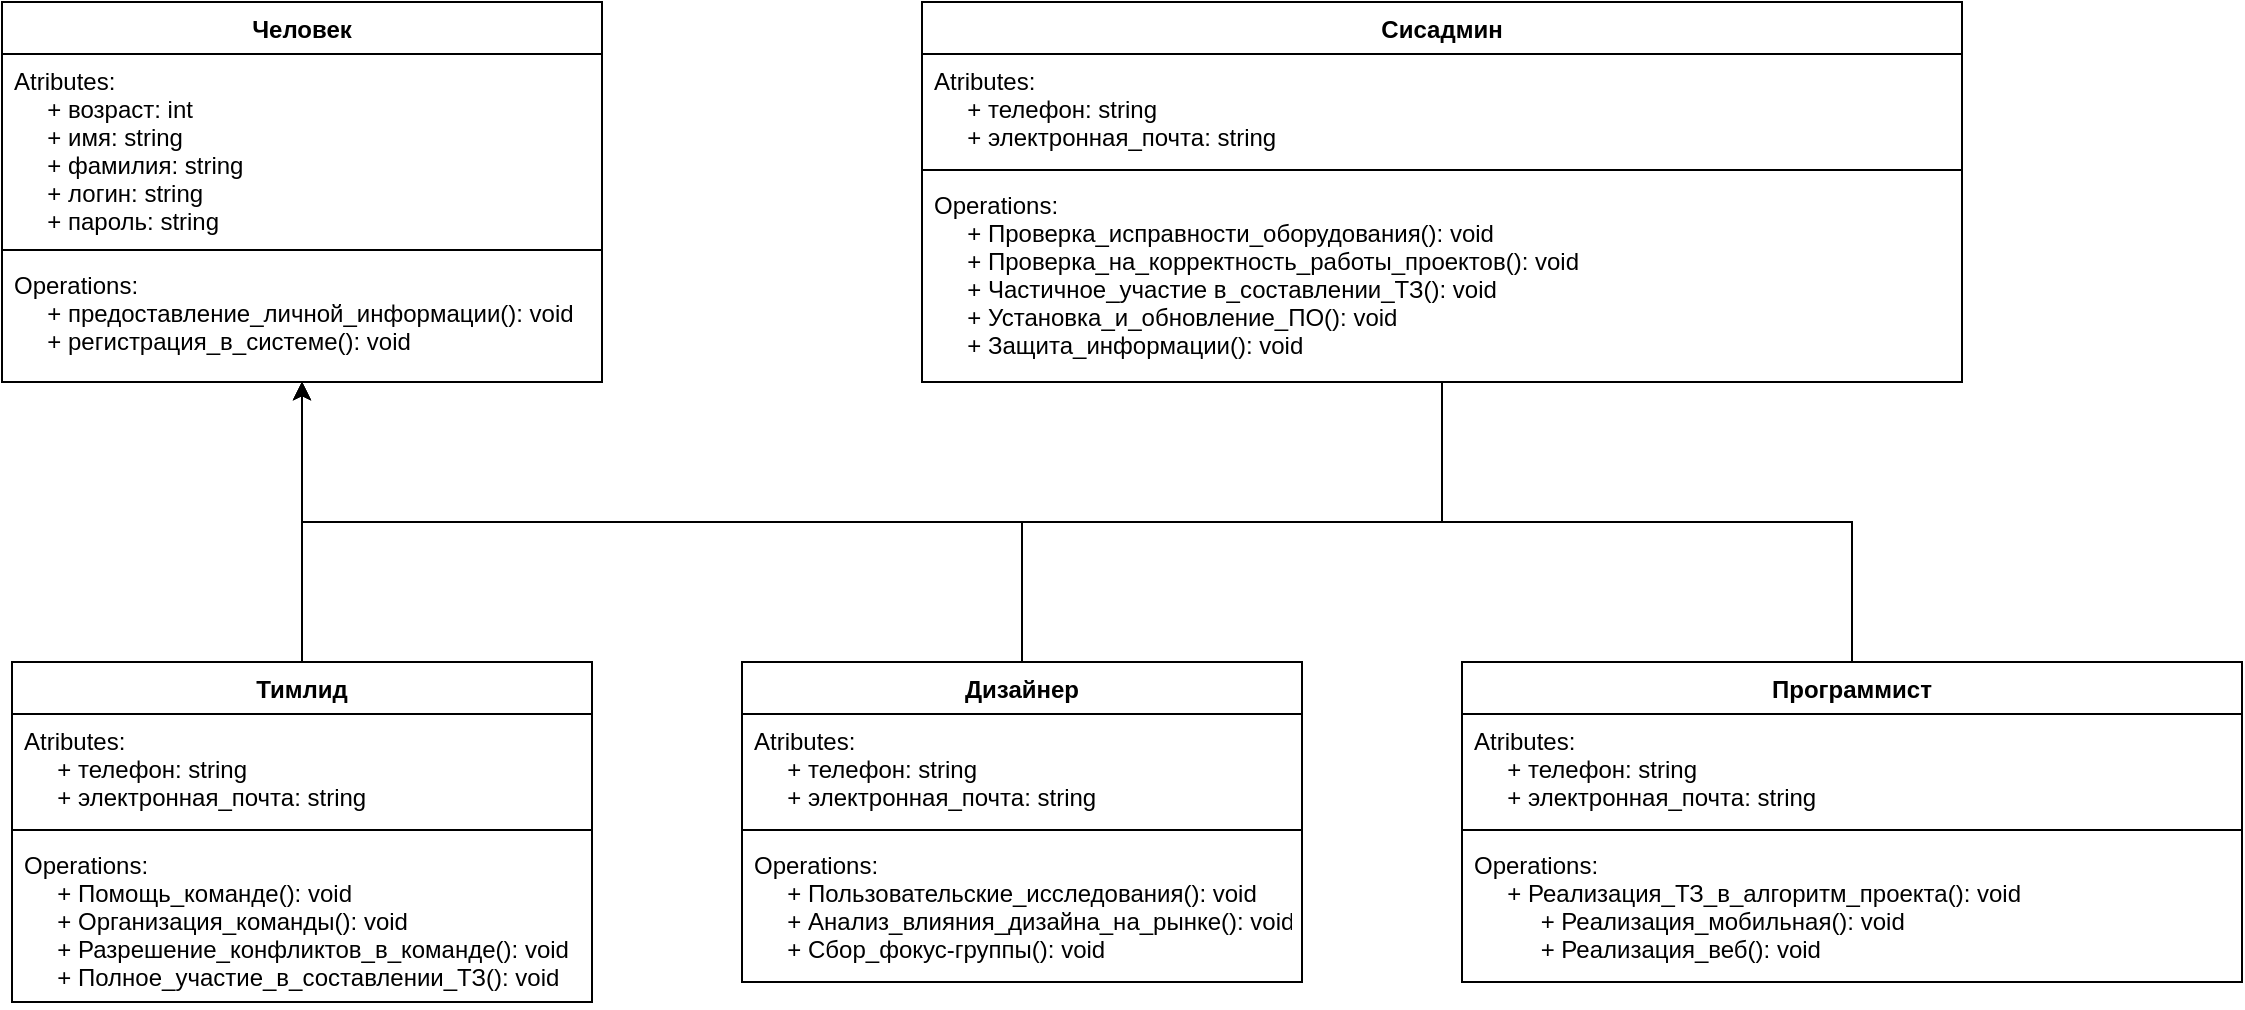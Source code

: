 <mxfile version="13.9.9" type="device"><diagram id="WaMzSpCQ-u-EOW3J6Wtw" name="Страница 1"><mxGraphModel dx="1086" dy="636" grid="1" gridSize="10" guides="1" tooltips="1" connect="1" arrows="1" fold="1" page="1" pageScale="1" pageWidth="827" pageHeight="1169" math="0" shadow="0"><root><mxCell id="0"/><mxCell id="1" parent="0"/><mxCell id="RxptwpCZU1MZMBWN52FF-1" value="Человек" style="swimlane;fontStyle=1;align=center;verticalAlign=top;childLayout=stackLayout;horizontal=1;startSize=26;horizontalStack=0;resizeParent=1;resizeParentMax=0;resizeLast=0;collapsible=1;marginBottom=0;fillColor=#FFFFFF;" parent="1" vertex="1"><mxGeometry x="280" y="120" width="300" height="190" as="geometry"/></mxCell><mxCell id="RxptwpCZU1MZMBWN52FF-2" value="Atributes:&#10;     + возраст: int&#10;     + имя: string    &#10;     + фамилия: string&#10;     + логин: string&#10;     + пароль: string" style="text;align=left;verticalAlign=top;spacingLeft=4;spacingRight=4;overflow=hidden;rotatable=0;points=[[0,0.5],[1,0.5]];portConstraint=eastwest;" parent="RxptwpCZU1MZMBWN52FF-1" vertex="1"><mxGeometry y="26" width="300" height="94" as="geometry"/></mxCell><mxCell id="RxptwpCZU1MZMBWN52FF-3" value="" style="line;strokeWidth=1;align=left;verticalAlign=middle;spacingTop=-1;spacingLeft=3;spacingRight=3;rotatable=0;labelPosition=right;points=[];portConstraint=eastwest;fillColor=#FFFFFF;" parent="RxptwpCZU1MZMBWN52FF-1" vertex="1"><mxGeometry y="120" width="300" height="8" as="geometry"/></mxCell><mxCell id="RxptwpCZU1MZMBWN52FF-4" value="Operations: &#10;     + предоставление_личной_информации(): void&#10;     + регистрация_в_системе(): void" style="text;strokeColor=none;align=left;verticalAlign=top;spacingLeft=4;spacingRight=4;overflow=hidden;rotatable=0;points=[[0,0.5],[1,0.5]];portConstraint=eastwest;" parent="RxptwpCZU1MZMBWN52FF-1" vertex="1"><mxGeometry y="128" width="300" height="62" as="geometry"/></mxCell><mxCell id="3wgUkE1YPgoQSYFOirJF-6" style="edgeStyle=orthogonalEdgeStyle;rounded=0;orthogonalLoop=1;jettySize=auto;html=1;" parent="1" source="RxptwpCZU1MZMBWN52FF-5" target="RxptwpCZU1MZMBWN52FF-1" edge="1"><mxGeometry relative="1" as="geometry"><Array as="points"><mxPoint x="1000" y="380"/><mxPoint x="430" y="380"/></Array></mxGeometry></mxCell><mxCell id="RxptwpCZU1MZMBWN52FF-5" value="Сисадмин" style="swimlane;fontStyle=1;align=center;verticalAlign=top;childLayout=stackLayout;horizontal=1;startSize=26;horizontalStack=0;resizeParent=1;resizeParentMax=0;resizeLast=0;collapsible=1;marginBottom=0;fillColor=#FFFFFF;" parent="1" vertex="1"><mxGeometry x="740" y="120" width="520" height="190" as="geometry"/></mxCell><mxCell id="RxptwpCZU1MZMBWN52FF-6" value="Atributes:&#10;     + телефон: string&#10;     + электронная_почта: string" style="text;strokeColor=none;align=left;verticalAlign=top;spacingLeft=4;spacingRight=4;overflow=hidden;rotatable=0;points=[[0,0.5],[1,0.5]];portConstraint=eastwest;" parent="RxptwpCZU1MZMBWN52FF-5" vertex="1"><mxGeometry y="26" width="520" height="54" as="geometry"/></mxCell><mxCell id="RxptwpCZU1MZMBWN52FF-7" value="" style="line;strokeWidth=1;align=left;verticalAlign=middle;spacingTop=-1;spacingLeft=3;spacingRight=3;rotatable=0;labelPosition=right;points=[];portConstraint=eastwest;fillColor=#FFFFFF;" parent="RxptwpCZU1MZMBWN52FF-5" vertex="1"><mxGeometry y="80" width="520" height="8" as="geometry"/></mxCell><mxCell id="RxptwpCZU1MZMBWN52FF-8" value="Operations:&#10;     + Проверка_исправности_оборудования(): void&#10;     + Проверка_на_корректность_работы_проектов(): void&#10;     + Частичное_участие в_составлении_ТЗ(): void&#10;     + Установка_и_обновление_ПО(): void&#10;     + Защита_информации(): void" style="text;strokeColor=none;align=left;verticalAlign=top;spacingLeft=4;spacingRight=4;overflow=hidden;rotatable=0;points=[[0,0.5],[1,0.5]];portConstraint=eastwest;" parent="RxptwpCZU1MZMBWN52FF-5" vertex="1"><mxGeometry y="88" width="520" height="102" as="geometry"/></mxCell><mxCell id="3wgUkE1YPgoQSYFOirJF-3" style="edgeStyle=orthogonalEdgeStyle;rounded=0;orthogonalLoop=1;jettySize=auto;html=1;" parent="1" source="RxptwpCZU1MZMBWN52FF-9" target="RxptwpCZU1MZMBWN52FF-1" edge="1"><mxGeometry relative="1" as="geometry"/></mxCell><mxCell id="RxptwpCZU1MZMBWN52FF-9" value="Тимлид" style="swimlane;fontStyle=1;align=center;verticalAlign=top;childLayout=stackLayout;horizontal=1;startSize=26;horizontalStack=0;resizeParent=1;resizeParentMax=0;resizeLast=0;collapsible=1;marginBottom=0;fillColor=#FFFFFF;" parent="1" vertex="1"><mxGeometry x="285" y="450" width="290" height="170" as="geometry"/></mxCell><mxCell id="RxptwpCZU1MZMBWN52FF-10" value="Atributes:&#10;     + телефон: string&#10;     + электронная_почта: string" style="text;strokeColor=none;align=left;verticalAlign=top;spacingLeft=4;spacingRight=4;overflow=hidden;rotatable=0;points=[[0,0.5],[1,0.5]];portConstraint=eastwest;" parent="RxptwpCZU1MZMBWN52FF-9" vertex="1"><mxGeometry y="26" width="290" height="54" as="geometry"/></mxCell><mxCell id="RxptwpCZU1MZMBWN52FF-11" value="" style="line;strokeWidth=1;align=left;verticalAlign=middle;spacingTop=-1;spacingLeft=3;spacingRight=3;rotatable=0;labelPosition=right;points=[];portConstraint=eastwest;fillColor=#FFFFFF;" parent="RxptwpCZU1MZMBWN52FF-9" vertex="1"><mxGeometry y="80" width="290" height="8" as="geometry"/></mxCell><mxCell id="RxptwpCZU1MZMBWN52FF-12" value="Operations:&#10;     + Помощь_команде(): void&#10;     + Организация_команды(): void&#10;     + Разрешение_конфликтов_в_команде(): void&#10;     + Полное_участие_в_составлении_ТЗ(): void" style="text;strokeColor=none;align=left;verticalAlign=top;spacingLeft=4;spacingRight=4;overflow=hidden;rotatable=0;points=[[0,0.5],[1,0.5]];portConstraint=eastwest;" parent="RxptwpCZU1MZMBWN52FF-9" vertex="1"><mxGeometry y="88" width="290" height="82" as="geometry"/></mxCell><mxCell id="3wgUkE1YPgoQSYFOirJF-4" style="edgeStyle=orthogonalEdgeStyle;rounded=0;orthogonalLoop=1;jettySize=auto;html=1;" parent="1" source="RxptwpCZU1MZMBWN52FF-13" target="RxptwpCZU1MZMBWN52FF-1" edge="1"><mxGeometry relative="1" as="geometry"><Array as="points"><mxPoint x="790" y="380"/><mxPoint x="430" y="380"/></Array></mxGeometry></mxCell><mxCell id="RxptwpCZU1MZMBWN52FF-13" value="Дизайнер" style="swimlane;fontStyle=1;align=center;verticalAlign=top;childLayout=stackLayout;horizontal=1;startSize=26;horizontalStack=0;resizeParent=1;resizeParentMax=0;resizeLast=0;collapsible=1;marginBottom=0;fillColor=#FFFFFF;" parent="1" vertex="1"><mxGeometry x="650" y="450" width="280" height="160" as="geometry"><mxRectangle x="520" y="440" width="90" height="26" as="alternateBounds"/></mxGeometry></mxCell><mxCell id="RxptwpCZU1MZMBWN52FF-14" value="Atributes:&#10;     + телефон: string&#10;     + электронная_почта: string" style="text;strokeColor=none;align=left;verticalAlign=top;spacingLeft=4;spacingRight=4;overflow=hidden;rotatable=0;points=[[0,0.5],[1,0.5]];portConstraint=eastwest;" parent="RxptwpCZU1MZMBWN52FF-13" vertex="1"><mxGeometry y="26" width="280" height="54" as="geometry"/></mxCell><mxCell id="RxptwpCZU1MZMBWN52FF-15" value="" style="line;strokeWidth=1;align=left;verticalAlign=middle;spacingTop=-1;spacingLeft=3;spacingRight=3;rotatable=0;labelPosition=right;points=[];portConstraint=eastwest;fillColor=#FFFFFF;" parent="RxptwpCZU1MZMBWN52FF-13" vertex="1"><mxGeometry y="80" width="280" height="8" as="geometry"/></mxCell><mxCell id="RxptwpCZU1MZMBWN52FF-16" value="Operations:&#10;     + Пользовательские_исследования(): void&#10;     + Анализ_влияния_дизайна_на_рынке(): void&#10;     + Сбор_фокус-группы(): void" style="text;strokeColor=none;align=left;verticalAlign=top;spacingLeft=4;spacingRight=4;overflow=hidden;rotatable=0;points=[[0,0.5],[1,0.5]];portConstraint=eastwest;" parent="RxptwpCZU1MZMBWN52FF-13" vertex="1"><mxGeometry y="88" width="280" height="72" as="geometry"/></mxCell><mxCell id="3wgUkE1YPgoQSYFOirJF-5" style="edgeStyle=orthogonalEdgeStyle;rounded=0;orthogonalLoop=1;jettySize=auto;html=1;" parent="1" source="RxptwpCZU1MZMBWN52FF-17" target="RxptwpCZU1MZMBWN52FF-1" edge="1"><mxGeometry relative="1" as="geometry"><Array as="points"><mxPoint x="1205" y="380"/><mxPoint x="430" y="380"/></Array></mxGeometry></mxCell><mxCell id="RxptwpCZU1MZMBWN52FF-17" value="Программист" style="swimlane;fontStyle=1;align=center;verticalAlign=top;childLayout=stackLayout;horizontal=1;startSize=26;horizontalStack=0;resizeParent=1;resizeParentMax=0;resizeLast=0;collapsible=1;marginBottom=0;fillColor=#FFFFFF;" parent="1" vertex="1"><mxGeometry x="1010" y="450" width="390" height="160" as="geometry"/></mxCell><mxCell id="RxptwpCZU1MZMBWN52FF-18" value="Atributes:&#10;     + телефон: string&#10;     + электронная_почта: string" style="text;strokeColor=none;align=left;verticalAlign=top;spacingLeft=4;spacingRight=4;overflow=hidden;rotatable=0;points=[[0,0.5],[1,0.5]];portConstraint=eastwest;" parent="RxptwpCZU1MZMBWN52FF-17" vertex="1"><mxGeometry y="26" width="390" height="54" as="geometry"/></mxCell><mxCell id="RxptwpCZU1MZMBWN52FF-19" value="" style="line;strokeWidth=1;align=left;verticalAlign=middle;spacingTop=-1;spacingLeft=3;spacingRight=3;rotatable=0;labelPosition=right;points=[];portConstraint=eastwest;fillColor=#FFFFFF;" parent="RxptwpCZU1MZMBWN52FF-17" vertex="1"><mxGeometry y="80" width="390" height="8" as="geometry"/></mxCell><mxCell id="RxptwpCZU1MZMBWN52FF-20" value="Operations:&#10;     + Реализация_ТЗ_в_алгоритм_проекта(): void&#10;          + Реализация_мобильная(): void&#10;          + Реализация_веб(): void" style="text;strokeColor=none;align=left;verticalAlign=top;spacingLeft=4;spacingRight=4;overflow=hidden;rotatable=0;points=[[0,0.5],[1,0.5]];portConstraint=eastwest;" parent="RxptwpCZU1MZMBWN52FF-17" vertex="1"><mxGeometry y="88" width="390" height="72" as="geometry"/></mxCell></root></mxGraphModel></diagram></mxfile>